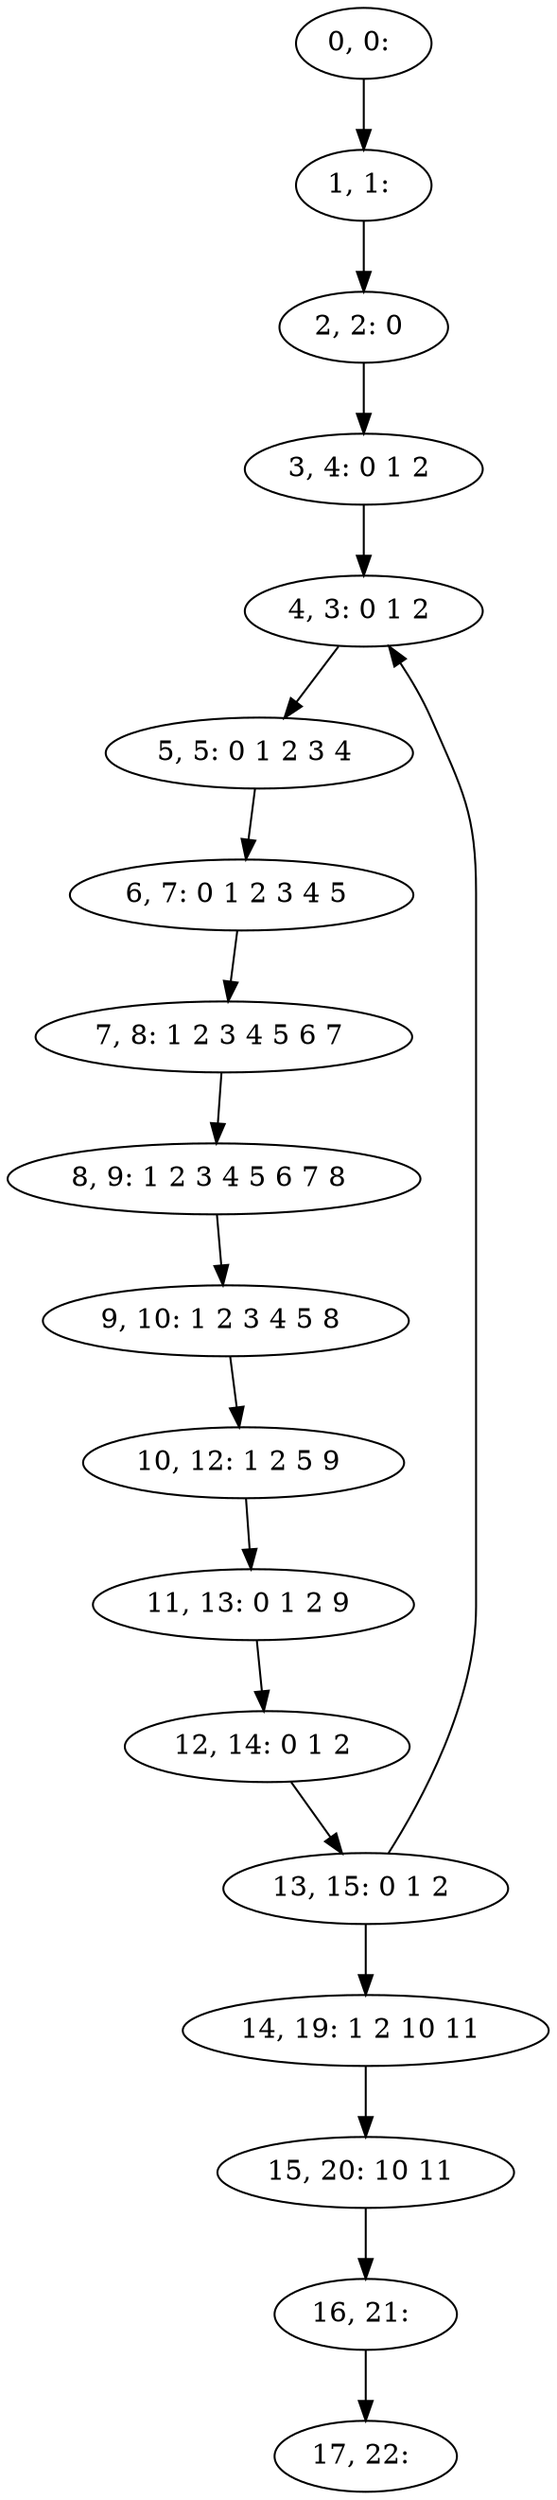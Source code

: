 digraph G {
0[label="0, 0: "];
1[label="1, 1: "];
2[label="2, 2: 0 "];
3[label="3, 4: 0 1 2 "];
4[label="4, 3: 0 1 2 "];
5[label="5, 5: 0 1 2 3 4 "];
6[label="6, 7: 0 1 2 3 4 5 "];
7[label="7, 8: 1 2 3 4 5 6 7 "];
8[label="8, 9: 1 2 3 4 5 6 7 8 "];
9[label="9, 10: 1 2 3 4 5 8 "];
10[label="10, 12: 1 2 5 9 "];
11[label="11, 13: 0 1 2 9 "];
12[label="12, 14: 0 1 2 "];
13[label="13, 15: 0 1 2 "];
14[label="14, 19: 1 2 10 11 "];
15[label="15, 20: 10 11 "];
16[label="16, 21: "];
17[label="17, 22: "];
0->1 ;
1->2 ;
2->3 ;
3->4 ;
4->5 ;
5->6 ;
6->7 ;
7->8 ;
8->9 ;
9->10 ;
10->11 ;
11->12 ;
12->13 ;
13->14 ;
13->4 ;
14->15 ;
15->16 ;
16->17 ;
}
